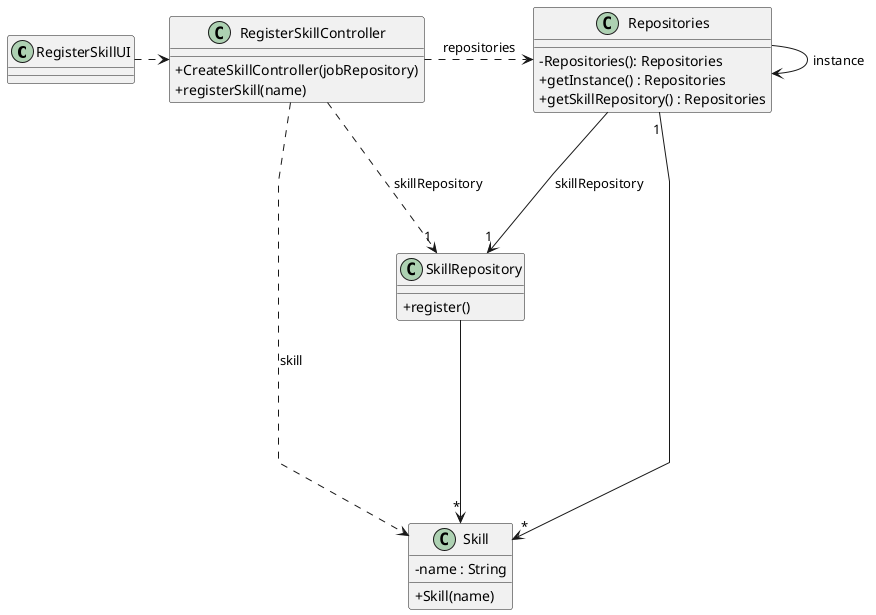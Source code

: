 @startuml
'skinparam monochrome true
skinparam packageStyle rectangle
skinparam shadowing false
skinparam linetype polyline
'skinparam linetype orto

skinparam classAttributeIconSize 0

'left to right direction

class RegisterSkillUI{
}


class RegisterSkillController{
   +CreateSkillController(jobRepository)
   +registerSkill(name)
 }

class Repositories {
    - Repositories(): Repositories
    + getInstance() : Repositories
    + getSkillRepository() : Repositories
}


class SkillRepository {
    + register()
}

class Skill{
    -name : String
    +Skill(name)
}

RegisterSkillUI .> RegisterSkillController
RegisterSkillController ...r> Repositories : repositories
Repositories ---> "1" SkillRepository : skillRepository
Repositories -> Repositories : instance
Repositories "1" --> "*" Skill

SkillRepository --> "*" Skill
RegisterSkillController ......>  Skill : skill
RegisterSkillController ...> "1" SkillRepository : skillRepository

@enduml